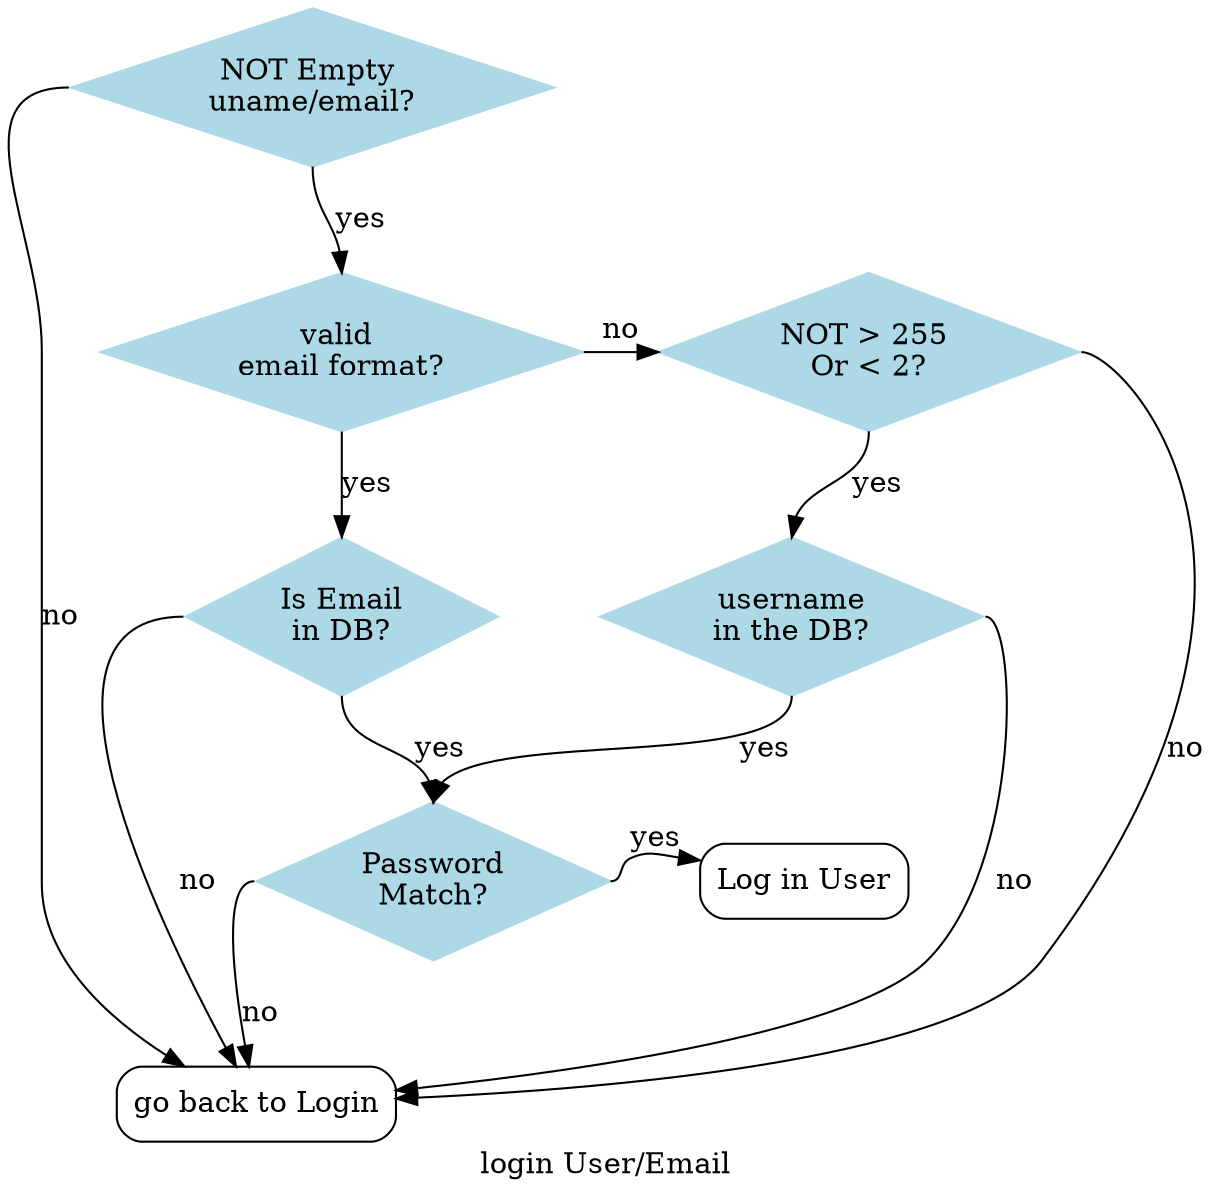 digraph {
    label="login User/Email";
    // splines="ortho"
    /* node[shape="parallelogram", style=""]
       ?input[label="Return to\nLogin"]; */
    node[shape="box", style="rounded"]
      backToLogin[label="go back to Login"];
      LoggedIn[label="Log in User"];

    node[shape="diamond", style="filled", color="lightblue"]
        xEmpty_d[label="NOT Empty \nuname/email?"];
        emailFormat[label="valid \nemail format?"];
        emailFound[label="Is Email\nin DB?"];
        pw[label="Password\nMatch?"];
        less255Mor2[label="NOT > 255 \nOr < 2?"];
        isDBUName[label="username\nin the DB?"];

    xEmpty_d:s -> emailFormat:n[label="yes"];
    xEmpty_d:w -> backToLogin[label="no"];

    emailFormat -> emailFound[label="yes"];
    emailFormat -> less255Mor2[label="no"];

    less255Mor2:s -> isDBUName:n[label="yes"]
    less255Mor2:e -> backToLogin[label="no"]

    emailFound:s -> pw:n[label="yes"];
    isDBUName:s -> pw:n[label="yes"];

    emailFound:w -> backToLogin[label="no"];
    isDBUName:e -> backToLogin[label="no"];
    pw:w-> backToLogin[label="no"];
    pw:e -> LoggedIn[label="yes"];

    {rank=same; emailFormat, less255Mor2}
    {rank=same; pw, LoggedIn}
}
